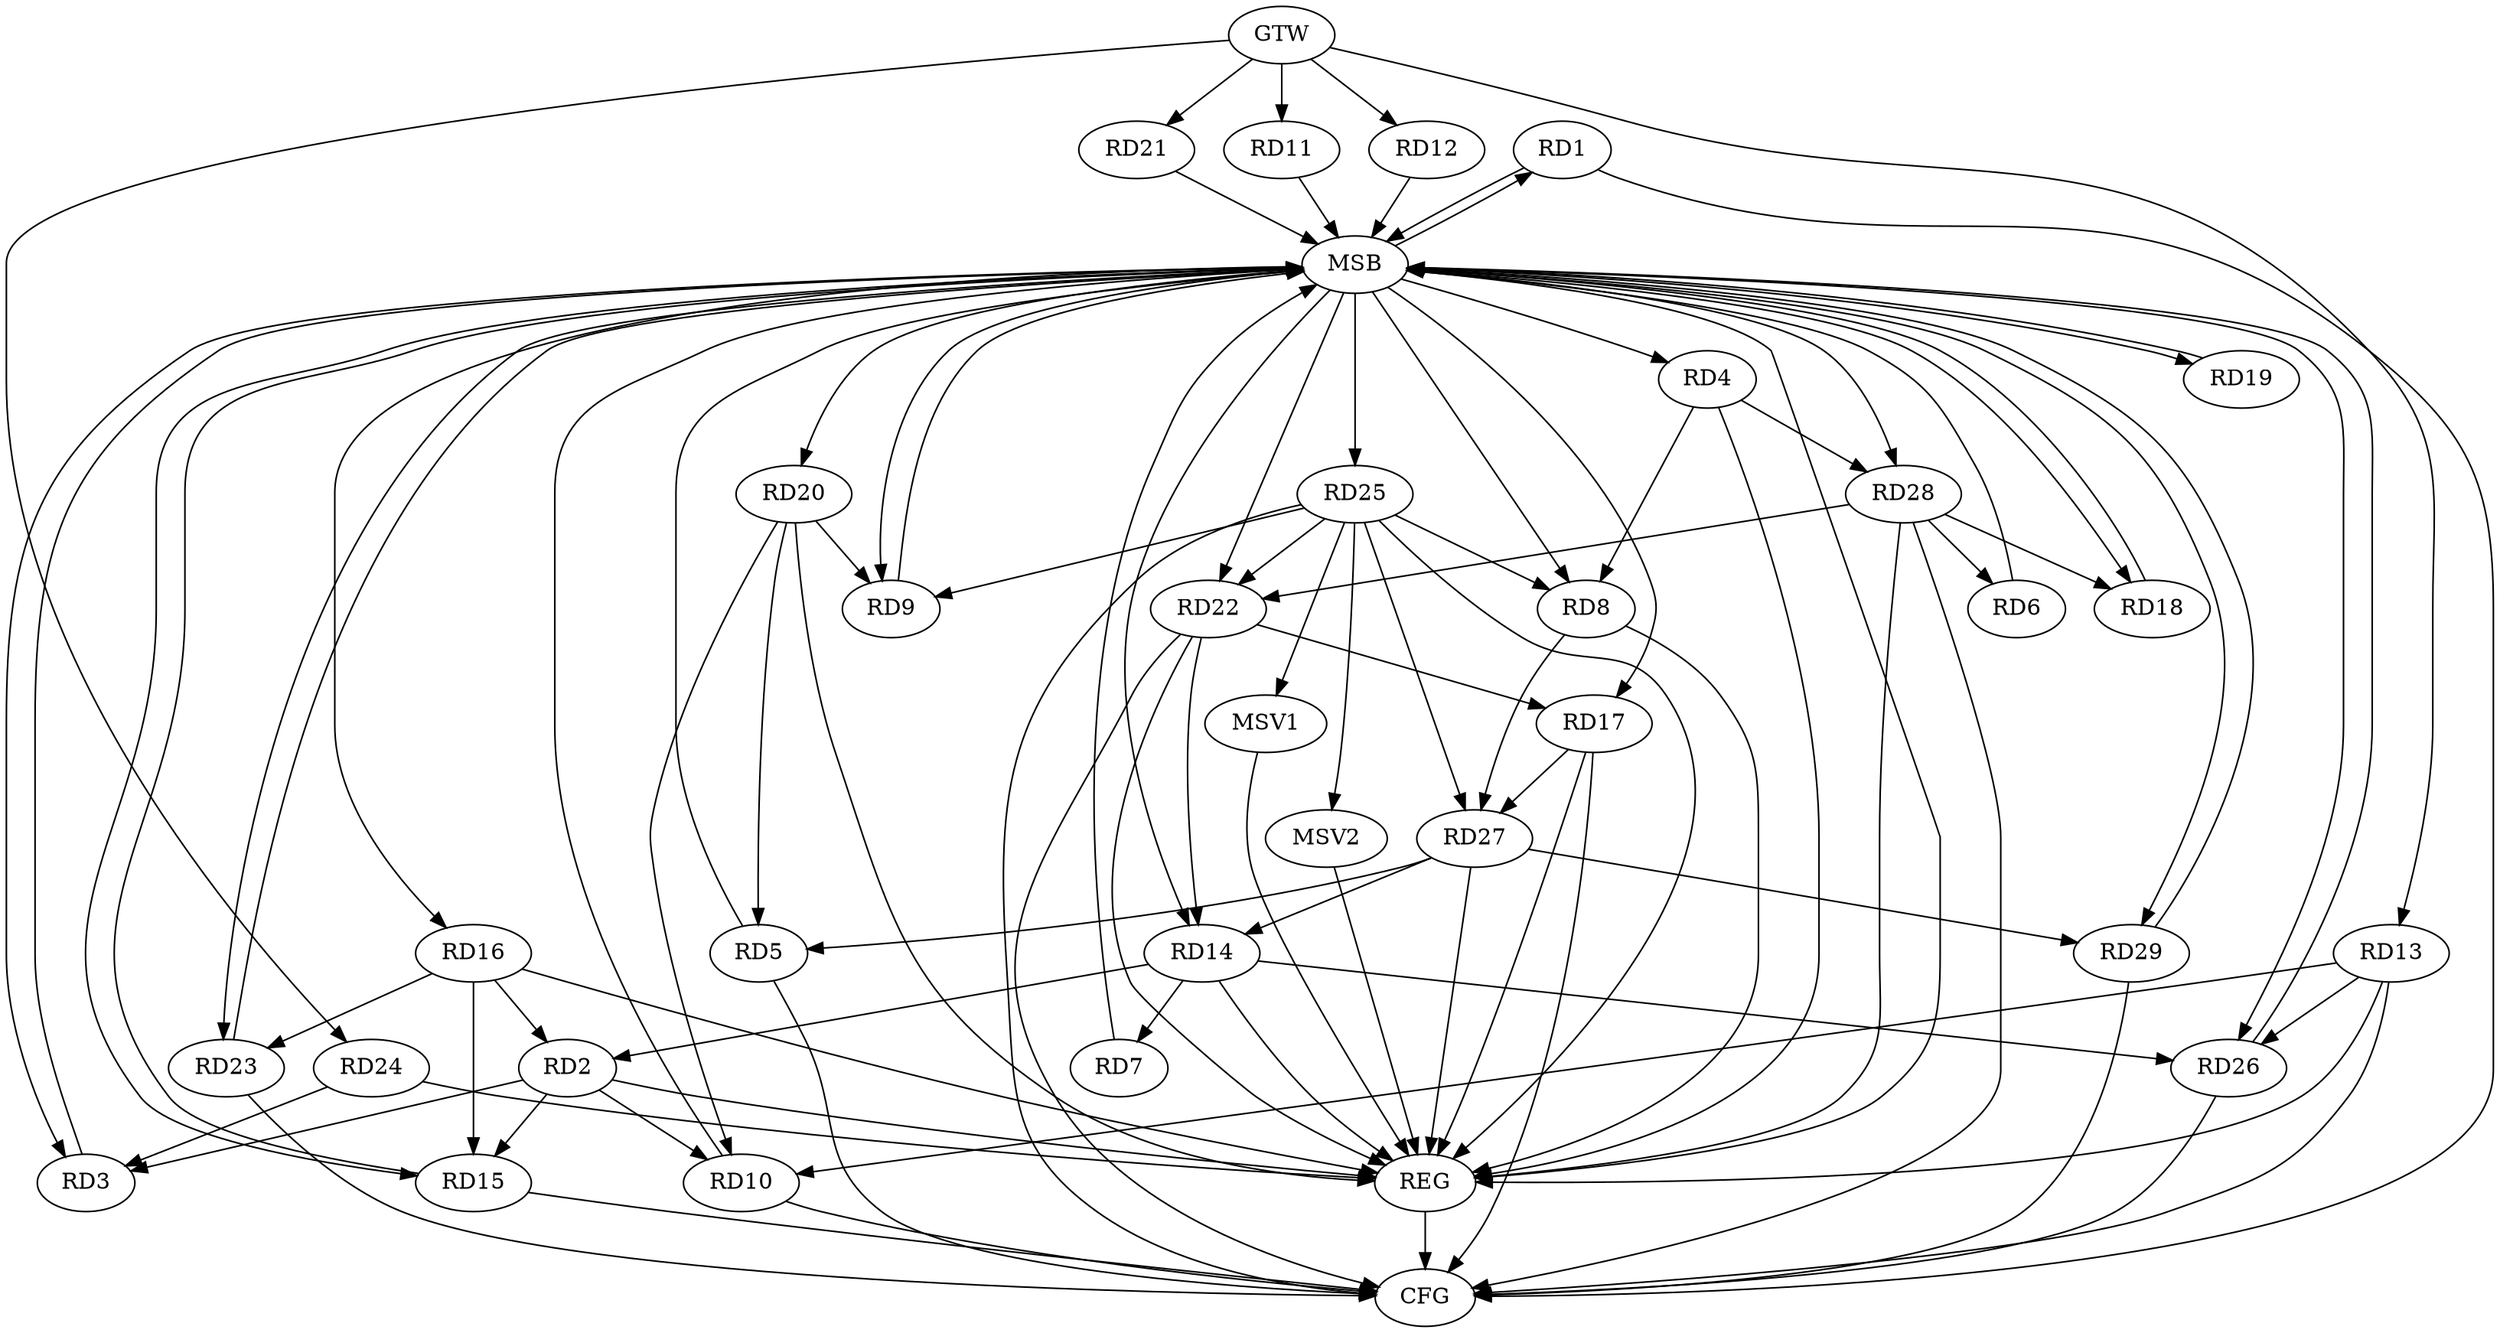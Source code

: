 strict digraph G {
  RD1 [ label="RD1" ];
  RD2 [ label="RD2" ];
  RD3 [ label="RD3" ];
  RD4 [ label="RD4" ];
  RD5 [ label="RD5" ];
  RD6 [ label="RD6" ];
  RD7 [ label="RD7" ];
  RD8 [ label="RD8" ];
  RD9 [ label="RD9" ];
  RD10 [ label="RD10" ];
  RD11 [ label="RD11" ];
  RD12 [ label="RD12" ];
  RD13 [ label="RD13" ];
  RD14 [ label="RD14" ];
  RD15 [ label="RD15" ];
  RD16 [ label="RD16" ];
  RD17 [ label="RD17" ];
  RD18 [ label="RD18" ];
  RD19 [ label="RD19" ];
  RD20 [ label="RD20" ];
  RD21 [ label="RD21" ];
  RD22 [ label="RD22" ];
  RD23 [ label="RD23" ];
  RD24 [ label="RD24" ];
  RD25 [ label="RD25" ];
  RD26 [ label="RD26" ];
  RD27 [ label="RD27" ];
  RD28 [ label="RD28" ];
  RD29 [ label="RD29" ];
  GTW [ label="GTW" ];
  REG [ label="REG" ];
  MSB [ label="MSB" ];
  CFG [ label="CFG" ];
  MSV1 [ label="MSV1" ];
  MSV2 [ label="MSV2" ];
  RD2 -> RD3;
  RD2 -> RD10;
  RD14 -> RD2;
  RD2 -> RD15;
  RD16 -> RD2;
  RD24 -> RD3;
  RD4 -> RD8;
  RD4 -> RD28;
  RD20 -> RD5;
  RD27 -> RD5;
  RD28 -> RD6;
  RD14 -> RD7;
  RD25 -> RD8;
  RD8 -> RD27;
  RD20 -> RD9;
  RD25 -> RD9;
  RD13 -> RD10;
  RD20 -> RD10;
  RD13 -> RD26;
  RD22 -> RD14;
  RD14 -> RD26;
  RD27 -> RD14;
  RD16 -> RD15;
  RD16 -> RD23;
  RD22 -> RD17;
  RD17 -> RD27;
  RD28 -> RD18;
  RD25 -> RD22;
  RD28 -> RD22;
  RD25 -> RD27;
  RD27 -> RD29;
  GTW -> RD11;
  GTW -> RD12;
  GTW -> RD13;
  GTW -> RD21;
  GTW -> RD24;
  RD2 -> REG;
  RD4 -> REG;
  RD8 -> REG;
  RD13 -> REG;
  RD14 -> REG;
  RD16 -> REG;
  RD17 -> REG;
  RD20 -> REG;
  RD22 -> REG;
  RD24 -> REG;
  RD25 -> REG;
  RD27 -> REG;
  RD28 -> REG;
  RD1 -> MSB;
  MSB -> RD18;
  MSB -> REG;
  RD3 -> MSB;
  MSB -> RD19;
  RD5 -> MSB;
  MSB -> RD8;
  MSB -> RD22;
  MSB -> RD25;
  MSB -> RD26;
  RD6 -> MSB;
  MSB -> RD3;
  MSB -> RD4;
  MSB -> RD15;
  MSB -> RD29;
  RD7 -> MSB;
  MSB -> RD1;
  MSB -> RD17;
  MSB -> RD23;
  RD9 -> MSB;
  RD10 -> MSB;
  MSB -> RD14;
  RD11 -> MSB;
  RD12 -> MSB;
  RD15 -> MSB;
  RD18 -> MSB;
  MSB -> RD20;
  RD19 -> MSB;
  MSB -> RD9;
  RD21 -> MSB;
  RD23 -> MSB;
  RD26 -> MSB;
  RD29 -> MSB;
  MSB -> RD16;
  MSB -> RD28;
  RD5 -> CFG;
  RD23 -> CFG;
  RD10 -> CFG;
  RD25 -> CFG;
  RD28 -> CFG;
  RD1 -> CFG;
  RD17 -> CFG;
  RD13 -> CFG;
  RD26 -> CFG;
  RD22 -> CFG;
  RD29 -> CFG;
  RD15 -> CFG;
  REG -> CFG;
  RD25 -> MSV1;
  MSV1 -> REG;
  RD25 -> MSV2;
  MSV2 -> REG;
}
